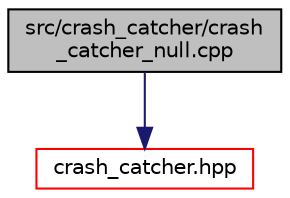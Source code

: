 digraph "src/crash_catcher/crash_catcher_null.cpp"
{
 // LATEX_PDF_SIZE
  edge [fontname="Helvetica",fontsize="10",labelfontname="Helvetica",labelfontsize="10"];
  node [fontname="Helvetica",fontsize="10",shape=record];
  Node1 [label="src/crash_catcher/crash\l_catcher_null.cpp",height=0.2,width=0.4,color="black", fillcolor="grey75", style="filled", fontcolor="black",tooltip=" "];
  Node1 -> Node2 [color="midnightblue",fontsize="10",style="solid",fontname="Helvetica"];
  Node2 [label="crash_catcher.hpp",height=0.2,width=0.4,color="red", fillcolor="white", style="filled",URL="$crash__catcher_8hpp.html",tooltip=" "];
}
